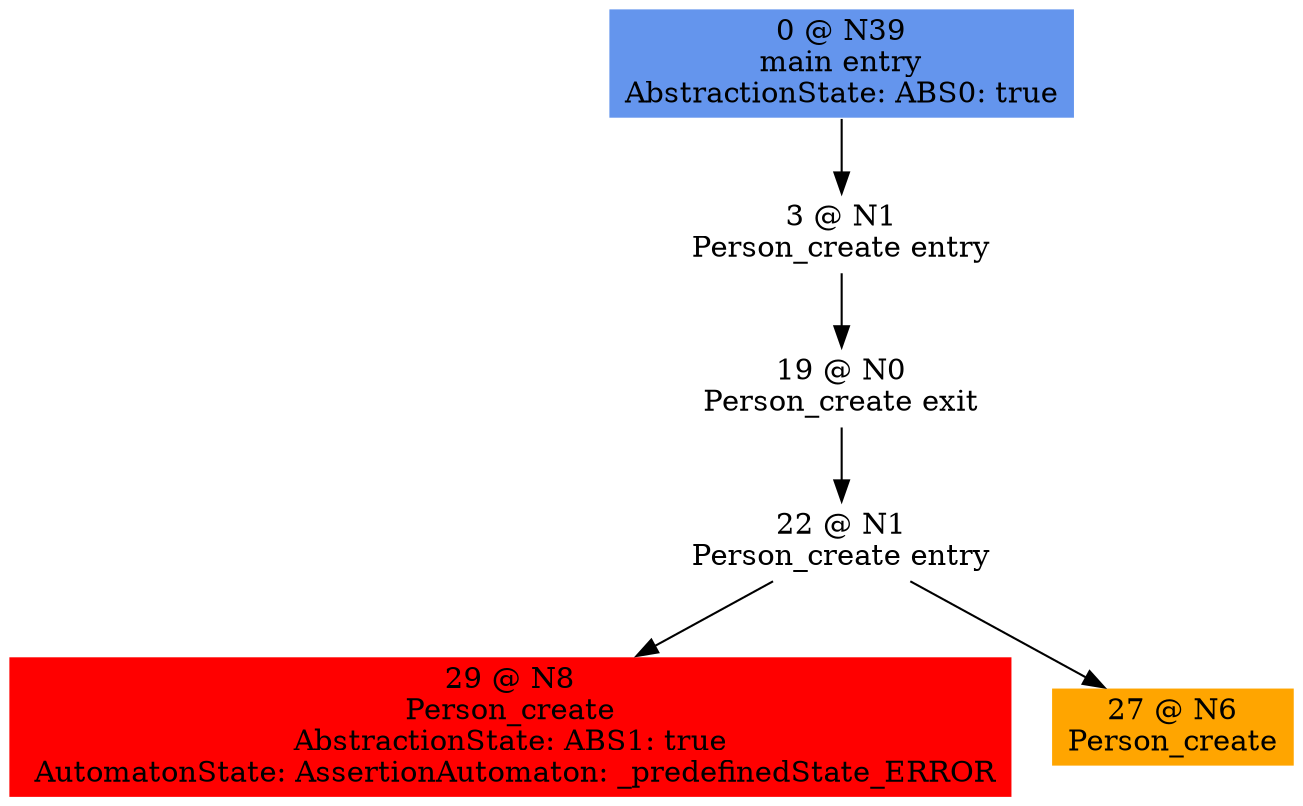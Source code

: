 digraph ARG {
node [style="filled" shape="box" color="white"]
0 [fillcolor="cornflowerblue" label="0 @ N39\nmain entry\nAbstractionState: ABS0: true" id="0"]
3 [label="3 @ N1\nPerson_create entry\n" id="3"]
19 [label="19 @ N0\nPerson_create exit\n" id="19"]
22 [label="22 @ N1\nPerson_create entry\n" id="22"]
29 [fillcolor="red" label="29 @ N8\nPerson_create\nAbstractionState: ABS1: true
 AutomatonState: AssertionAutomaton: _predefinedState_ERROR" id="29"]
27 [fillcolor="orange" label="27 @ N6\nPerson_create\n" id="27"]
0 -> 3 []
3 -> 19 []
19 -> 22 []
22 -> 27 []
22 -> 29 []
}

